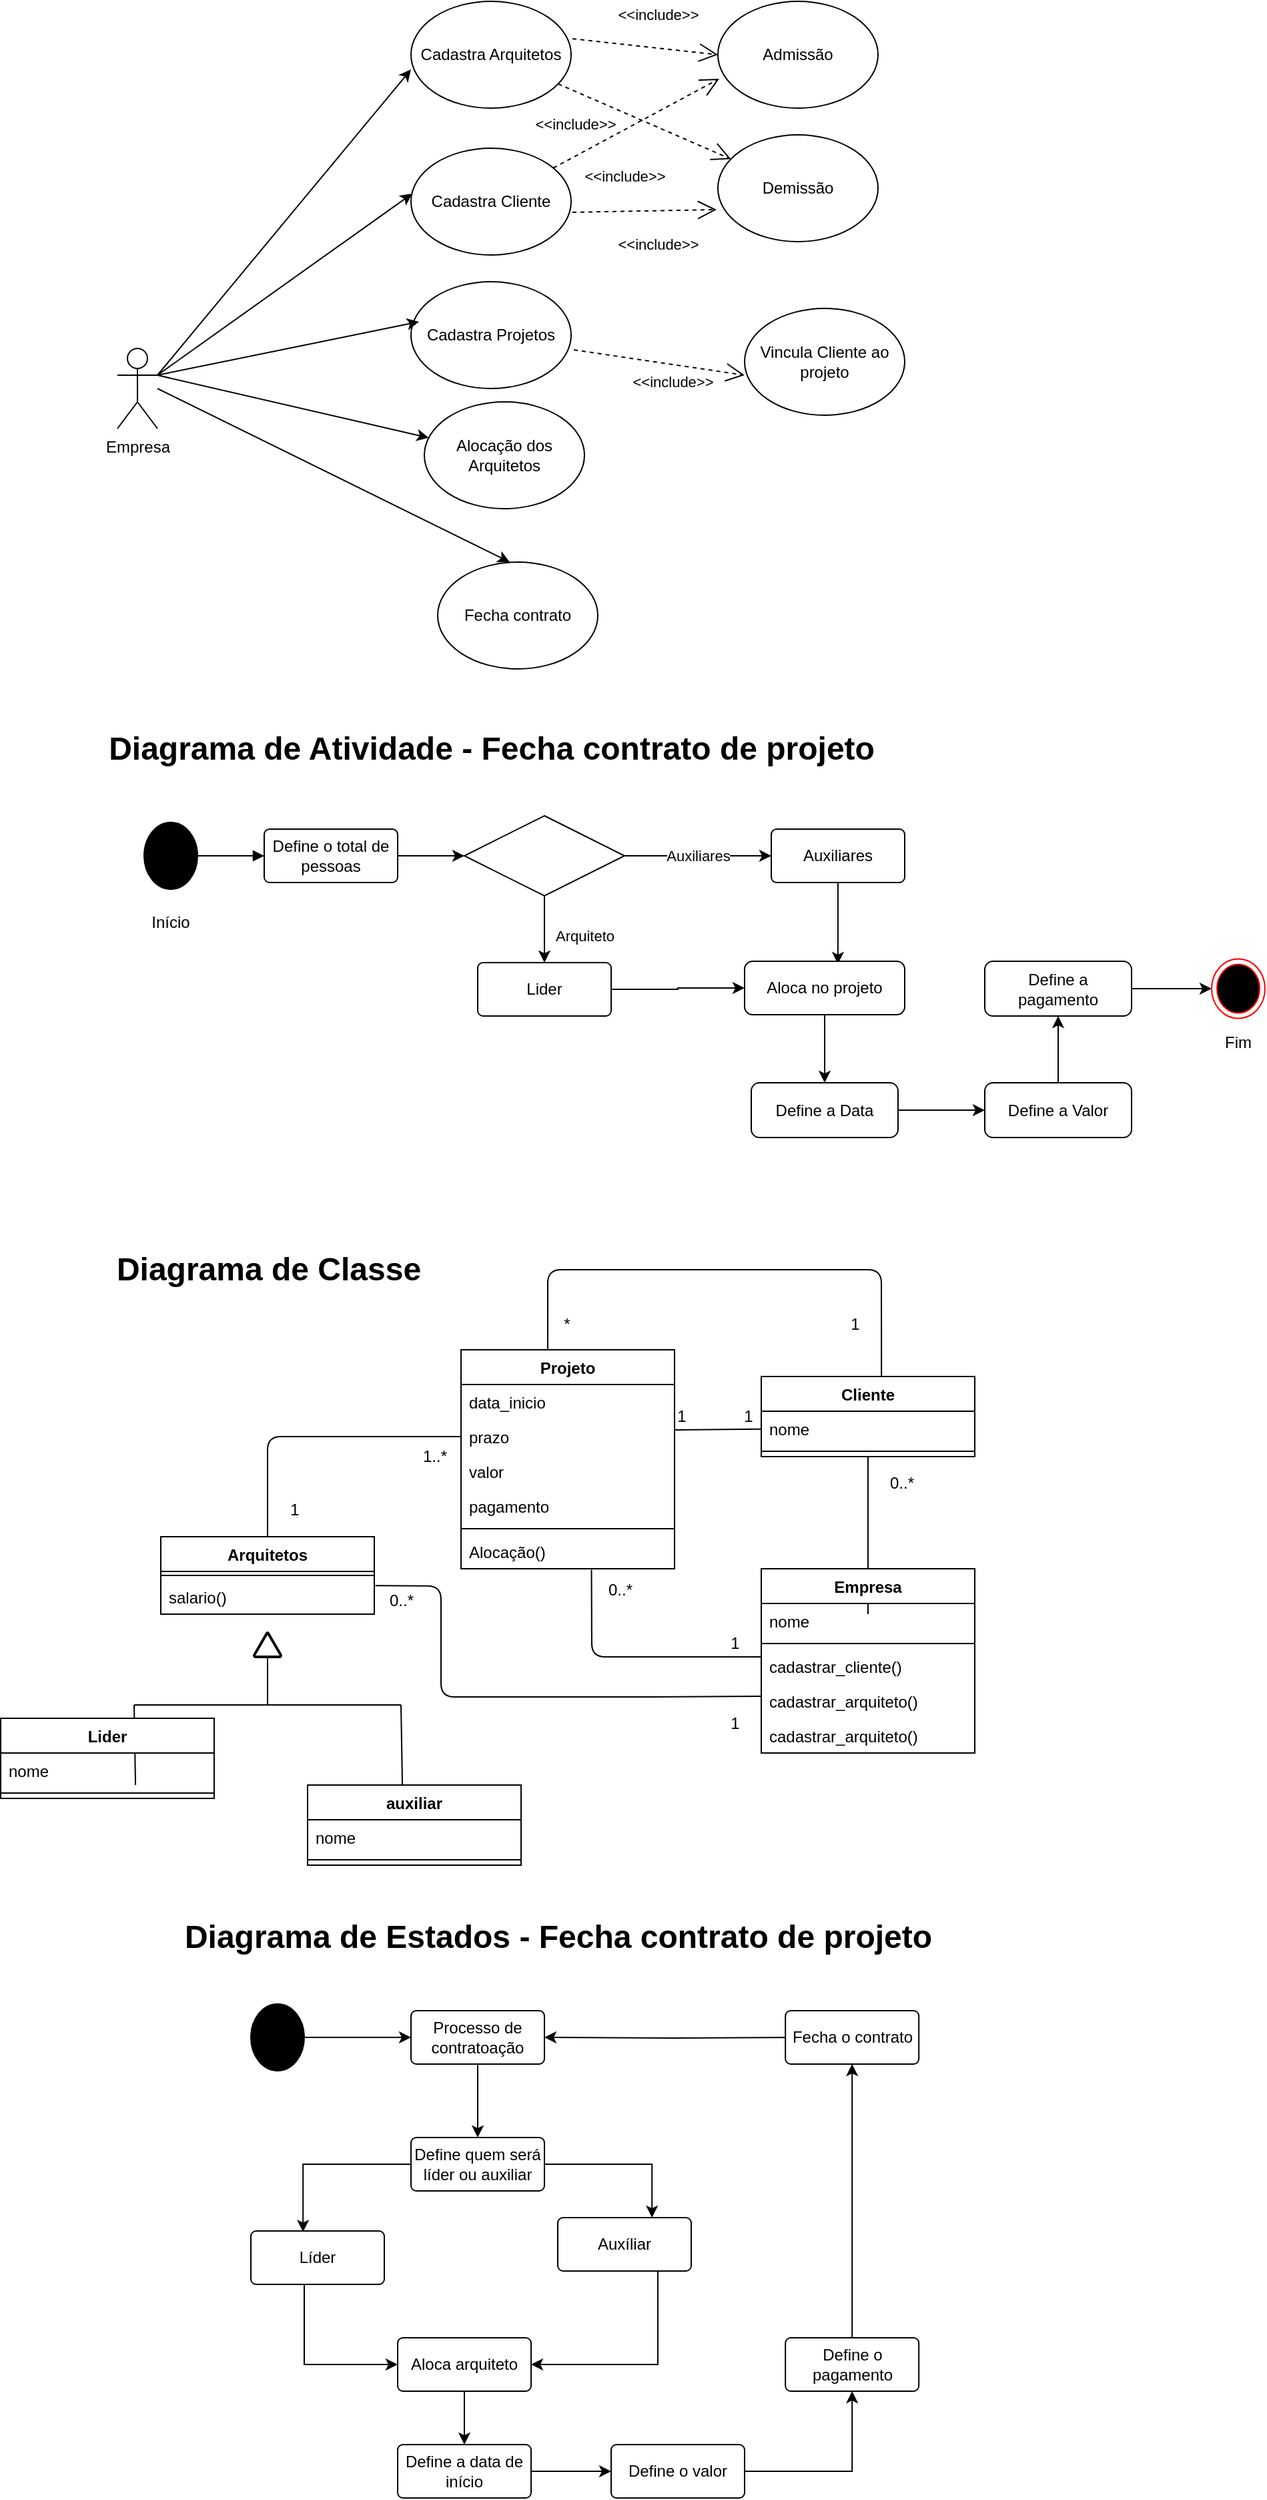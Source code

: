 <mxfile version="13.7.7" type="github">
  <diagram id="7yfuaPFkPIxmF3ERDpuB" name="Page-1">
    <mxGraphModel dx="1044" dy="494" grid="1" gridSize="10" guides="1" tooltips="1" connect="1" arrows="1" fold="1" page="1" pageScale="1" pageWidth="827" pageHeight="1169" math="0" shadow="0">
      <root>
        <mxCell id="0" />
        <mxCell id="1" parent="0" />
        <mxCell id="OQ-tgse1IF2DtPBvfUPW-3" value="Empresa" style="shape=umlActor;verticalLabelPosition=bottom;verticalAlign=top;html=1;outlineConnect=0;" parent="1" vertex="1">
          <mxGeometry x="100" y="550" width="30" height="60" as="geometry" />
        </mxCell>
        <mxCell id="YpTb2yDTS_H1-tRBZsGE-2" value="Cadastra Arquitetos" style="ellipse;whiteSpace=wrap;html=1;" parent="1" vertex="1">
          <mxGeometry x="320" y="290" width="120" height="80" as="geometry" />
        </mxCell>
        <mxCell id="nLzH2ek33vE7qJnSyAT2-4" value="Cadastra Cliente" style="ellipse;whiteSpace=wrap;html=1;" parent="1" vertex="1">
          <mxGeometry x="320" y="400" width="120" height="80" as="geometry" />
        </mxCell>
        <mxCell id="nLzH2ek33vE7qJnSyAT2-5" value="" style="endArrow=classic;html=1;exitX=1;exitY=0.333;exitDx=0;exitDy=0;exitPerimeter=0;entryX=0.008;entryY=0.425;entryDx=0;entryDy=0;entryPerimeter=0;" parent="1" source="OQ-tgse1IF2DtPBvfUPW-3" target="nLzH2ek33vE7qJnSyAT2-4" edge="1">
          <mxGeometry width="50" height="50" relative="1" as="geometry">
            <mxPoint x="370" y="660" as="sourcePoint" />
            <mxPoint x="420" y="610" as="targetPoint" />
          </mxGeometry>
        </mxCell>
        <mxCell id="nLzH2ek33vE7qJnSyAT2-6" value="Cadastra Projetos" style="ellipse;whiteSpace=wrap;html=1;" parent="1" vertex="1">
          <mxGeometry x="320" y="500" width="120" height="80" as="geometry" />
        </mxCell>
        <mxCell id="BsANQgFrOGwPwV-zjlsd-1" value="" style="endArrow=classic;html=1;entryX=0.05;entryY=0.375;entryDx=0;entryDy=0;entryPerimeter=0;" parent="1" target="nLzH2ek33vE7qJnSyAT2-6" edge="1">
          <mxGeometry width="50" height="50" relative="1" as="geometry">
            <mxPoint x="130" y="570" as="sourcePoint" />
            <mxPoint x="304.96" y="574" as="targetPoint" />
          </mxGeometry>
        </mxCell>
        <mxCell id="BsANQgFrOGwPwV-zjlsd-2" value="" style="endArrow=classic;html=1;entryX=0;entryY=0.638;entryDx=0;entryDy=0;entryPerimeter=0;" parent="1" target="YpTb2yDTS_H1-tRBZsGE-2" edge="1">
          <mxGeometry width="50" height="50" relative="1" as="geometry">
            <mxPoint x="130" y="570" as="sourcePoint" />
            <mxPoint x="420" y="610" as="targetPoint" />
          </mxGeometry>
        </mxCell>
        <mxCell id="BsANQgFrOGwPwV-zjlsd-3" value="Fecha contrato" style="ellipse;whiteSpace=wrap;html=1;" parent="1" vertex="1">
          <mxGeometry x="340" y="710" width="120" height="80" as="geometry" />
        </mxCell>
        <mxCell id="BsANQgFrOGwPwV-zjlsd-4" value="" style="endArrow=classic;html=1;entryX=0.45;entryY=0;entryDx=0;entryDy=0;entryPerimeter=0;" parent="1" target="BsANQgFrOGwPwV-zjlsd-3" edge="1">
          <mxGeometry width="50" height="50" relative="1" as="geometry">
            <mxPoint x="130" y="580" as="sourcePoint" />
            <mxPoint x="420" y="670" as="targetPoint" />
          </mxGeometry>
        </mxCell>
        <mxCell id="BsANQgFrOGwPwV-zjlsd-6" value="Alocação dos Arquitetos" style="ellipse;whiteSpace=wrap;html=1;" parent="1" vertex="1">
          <mxGeometry x="330" y="590" width="120" height="80" as="geometry" />
        </mxCell>
        <mxCell id="BsANQgFrOGwPwV-zjlsd-7" value="" style="endArrow=classic;html=1;" parent="1" target="BsANQgFrOGwPwV-zjlsd-6" edge="1">
          <mxGeometry width="50" height="50" relative="1" as="geometry">
            <mxPoint x="130" y="570" as="sourcePoint" />
            <mxPoint x="336" y="580" as="targetPoint" />
          </mxGeometry>
        </mxCell>
        <mxCell id="BsANQgFrOGwPwV-zjlsd-9" value="Vincula Cliente ao projeto" style="ellipse;whiteSpace=wrap;html=1;" parent="1" vertex="1">
          <mxGeometry x="570" y="520" width="120" height="80" as="geometry" />
        </mxCell>
        <mxCell id="BsANQgFrOGwPwV-zjlsd-17" value="&amp;lt;&amp;lt;include&amp;gt;&amp;gt;" style="endArrow=open;endSize=12;dashed=1;html=1;exitX=1.017;exitY=0.638;exitDx=0;exitDy=0;exitPerimeter=0;" parent="1" source="nLzH2ek33vE7qJnSyAT2-6" edge="1">
          <mxGeometry x="0.186" y="-13" width="160" relative="1" as="geometry">
            <mxPoint x="350" y="550" as="sourcePoint" />
            <mxPoint x="570" y="570" as="targetPoint" />
            <mxPoint as="offset" />
          </mxGeometry>
        </mxCell>
        <mxCell id="BsANQgFrOGwPwV-zjlsd-18" value="Admissão" style="ellipse;whiteSpace=wrap;html=1;" parent="1" vertex="1">
          <mxGeometry x="550" y="290" width="120" height="80" as="geometry" />
        </mxCell>
        <mxCell id="BsANQgFrOGwPwV-zjlsd-19" value="Demissão" style="ellipse;whiteSpace=wrap;html=1;" parent="1" vertex="1">
          <mxGeometry x="550" y="390" width="120" height="80" as="geometry" />
        </mxCell>
        <mxCell id="BsANQgFrOGwPwV-zjlsd-20" value="&amp;lt;&amp;lt;include&amp;gt;&amp;gt;" style="endArrow=open;endSize=12;dashed=1;html=1;exitX=1.008;exitY=0.6;exitDx=0;exitDy=0;exitPerimeter=0;entryX=-0.008;entryY=0.7;entryDx=0;entryDy=0;entryPerimeter=0;" parent="1" source="nLzH2ek33vE7qJnSyAT2-4" target="BsANQgFrOGwPwV-zjlsd-19" edge="1">
          <mxGeometry x="0.183" y="-26" width="160" relative="1" as="geometry">
            <mxPoint x="452.04" y="601.04" as="sourcePoint" />
            <mxPoint x="540" y="450" as="targetPoint" />
            <mxPoint y="-1" as="offset" />
          </mxGeometry>
        </mxCell>
        <mxCell id="BsANQgFrOGwPwV-zjlsd-22" value="&amp;lt;&amp;lt;include&amp;gt;&amp;gt;" style="endArrow=open;endSize=12;dashed=1;html=1;exitX=1.008;exitY=0.35;exitDx=0;exitDy=0;exitPerimeter=0;entryX=0;entryY=0.5;entryDx=0;entryDy=0;" parent="1" source="YpTb2yDTS_H1-tRBZsGE-2" target="BsANQgFrOGwPwV-zjlsd-18" edge="1">
          <mxGeometry x="0.118" y="25" width="160" relative="1" as="geometry">
            <mxPoint x="450.96" y="478" as="sourcePoint" />
            <mxPoint x="559.04" y="456" as="targetPoint" />
            <mxPoint as="offset" />
          </mxGeometry>
        </mxCell>
        <mxCell id="BsANQgFrOGwPwV-zjlsd-23" value="&amp;lt;&amp;lt;include&amp;gt;&amp;gt;" style="endArrow=open;endSize=12;dashed=1;html=1;entryX=0.008;entryY=0.725;entryDx=0;entryDy=0;entryPerimeter=0;" parent="1" source="nLzH2ek33vE7qJnSyAT2-4" target="BsANQgFrOGwPwV-zjlsd-18" edge="1">
          <mxGeometry x="-0.374" y="-31" width="160" relative="1" as="geometry">
            <mxPoint x="450.96" y="478" as="sourcePoint" />
            <mxPoint x="559.04" y="456" as="targetPoint" />
            <mxPoint as="offset" />
          </mxGeometry>
        </mxCell>
        <mxCell id="BsANQgFrOGwPwV-zjlsd-24" value="&amp;lt;&amp;lt;include&amp;gt;&amp;gt;" style="endArrow=open;endSize=12;dashed=1;html=1;" parent="1" source="YpTb2yDTS_H1-tRBZsGE-2" target="BsANQgFrOGwPwV-zjlsd-19" edge="1">
          <mxGeometry x="-0.666" y="-23" width="160" relative="1" as="geometry">
            <mxPoint x="440.96" y="328" as="sourcePoint" />
            <mxPoint x="560" y="340" as="targetPoint" />
            <mxPoint as="offset" />
          </mxGeometry>
        </mxCell>
        <mxCell id="8guNKXexJQ4U-WP37phq-1" value="" style="shape=mxgraph.bpmn.shape;html=1;verticalLabelPosition=bottom;labelBackgroundColor=#000;verticalAlign=top;align=center;perimeter=ellipsePerimeter;outlineConnect=0;outline=standard;symbol=general;strokeColor=#000;fillColor=#000000;" parent="1" vertex="1">
          <mxGeometry x="120" y="905" width="40" height="50" as="geometry" />
        </mxCell>
        <mxCell id="8guNKXexJQ4U-WP37phq-3" value="" style="endArrow=block;endFill=1;endSize=6;html=1;exitX=1;exitY=0.5;exitDx=0;exitDy=0;entryX=0;entryY=0.5;entryDx=0;entryDy=0;" parent="1" source="8guNKXexJQ4U-WP37phq-1" target="8guNKXexJQ4U-WP37phq-5" edge="1">
          <mxGeometry width="100" relative="1" as="geometry">
            <mxPoint x="340" y="910" as="sourcePoint" />
            <mxPoint x="240" y="945" as="targetPoint" />
          </mxGeometry>
        </mxCell>
        <mxCell id="8guNKXexJQ4U-WP37phq-4" value="" style="shape=rhombus;perimeter=rhombusPerimeter;whiteSpace=wrap;html=1;align=center;" parent="1" vertex="1">
          <mxGeometry x="360" y="900" width="120" height="60" as="geometry" />
        </mxCell>
        <mxCell id="8guNKXexJQ4U-WP37phq-5" value="Define o total de pessoas" style="rounded=1;arcSize=10;whiteSpace=wrap;html=1;align=center;" parent="1" vertex="1">
          <mxGeometry x="210" y="910" width="100" height="40" as="geometry" />
        </mxCell>
        <mxCell id="8guNKXexJQ4U-WP37phq-9" value="" style="endArrow=classic;html=1;entryX=0;entryY=0.5;entryDx=0;entryDy=0;exitX=1;exitY=0.5;exitDx=0;exitDy=0;" parent="1" source="8guNKXexJQ4U-WP37phq-5" target="8guNKXexJQ4U-WP37phq-4" edge="1">
          <mxGeometry relative="1" as="geometry">
            <mxPoint x="340" y="1010" as="sourcePoint" />
            <mxPoint x="440" y="1010" as="targetPoint" />
          </mxGeometry>
        </mxCell>
        <mxCell id="8guNKXexJQ4U-WP37phq-11" value="" style="endArrow=classic;html=1;exitX=0.5;exitY=1;exitDx=0;exitDy=0;" parent="1" source="8guNKXexJQ4U-WP37phq-4" target="8guNKXexJQ4U-WP37phq-16" edge="1">
          <mxGeometry relative="1" as="geometry">
            <mxPoint x="540" y="980" as="sourcePoint" />
            <mxPoint x="550" y="1080" as="targetPoint" />
          </mxGeometry>
        </mxCell>
        <mxCell id="8guNKXexJQ4U-WP37phq-12" value="Arquiteto" style="edgeLabel;resizable=0;html=1;align=center;verticalAlign=middle;" parent="8guNKXexJQ4U-WP37phq-11" connectable="0" vertex="1">
          <mxGeometry relative="1" as="geometry">
            <mxPoint x="30" y="5" as="offset" />
          </mxGeometry>
        </mxCell>
        <mxCell id="8guNKXexJQ4U-WP37phq-13" value="" style="endArrow=classic;html=1;exitX=1;exitY=0.5;exitDx=0;exitDy=0;entryX=0;entryY=0.5;entryDx=0;entryDy=0;" parent="1" source="8guNKXexJQ4U-WP37phq-4" target="8guNKXexJQ4U-WP37phq-15" edge="1">
          <mxGeometry relative="1" as="geometry">
            <mxPoint x="340" y="1070" as="sourcePoint" />
            <mxPoint x="700" y="940" as="targetPoint" />
          </mxGeometry>
        </mxCell>
        <mxCell id="8guNKXexJQ4U-WP37phq-14" value="Auxiliares" style="edgeLabel;resizable=0;html=1;align=center;verticalAlign=middle;" parent="8guNKXexJQ4U-WP37phq-13" connectable="0" vertex="1">
          <mxGeometry relative="1" as="geometry" />
        </mxCell>
        <mxCell id="8guNKXexJQ4U-WP37phq-17" style="edgeStyle=orthogonalEdgeStyle;rounded=0;orthogonalLoop=1;jettySize=auto;html=1;entryX=0.583;entryY=0.05;entryDx=0;entryDy=0;entryPerimeter=0;" parent="1" source="8guNKXexJQ4U-WP37phq-15" target="8guNKXexJQ4U-WP37phq-19" edge="1">
          <mxGeometry relative="1" as="geometry">
            <mxPoint x="750" y="1060" as="targetPoint" />
          </mxGeometry>
        </mxCell>
        <mxCell id="8guNKXexJQ4U-WP37phq-15" value="Auxiliares" style="rounded=1;arcSize=10;whiteSpace=wrap;html=1;align=center;" parent="1" vertex="1">
          <mxGeometry x="590" y="910" width="100" height="40" as="geometry" />
        </mxCell>
        <mxCell id="8guNKXexJQ4U-WP37phq-18" style="edgeStyle=orthogonalEdgeStyle;rounded=0;orthogonalLoop=1;jettySize=auto;html=1;" parent="1" source="8guNKXexJQ4U-WP37phq-16" target="8guNKXexJQ4U-WP37phq-19" edge="1">
          <mxGeometry relative="1" as="geometry">
            <mxPoint x="700" y="1100" as="targetPoint" />
          </mxGeometry>
        </mxCell>
        <mxCell id="8guNKXexJQ4U-WP37phq-16" value="Lider" style="rounded=1;arcSize=10;whiteSpace=wrap;html=1;align=center;" parent="1" vertex="1">
          <mxGeometry x="370" y="1010" width="100" height="40" as="geometry" />
        </mxCell>
        <mxCell id="8guNKXexJQ4U-WP37phq-21" style="edgeStyle=orthogonalEdgeStyle;rounded=0;orthogonalLoop=1;jettySize=auto;html=1;entryX=0.5;entryY=0;entryDx=0;entryDy=0;" parent="1" source="8guNKXexJQ4U-WP37phq-19" target="8guNKXexJQ4U-WP37phq-22" edge="1">
          <mxGeometry relative="1" as="geometry">
            <mxPoint x="630" y="1100" as="targetPoint" />
          </mxGeometry>
        </mxCell>
        <mxCell id="8guNKXexJQ4U-WP37phq-19" value="Aloca no projeto" style="rounded=1;whiteSpace=wrap;html=1;" parent="1" vertex="1">
          <mxGeometry x="570" y="1009" width="120" height="40" as="geometry" />
        </mxCell>
        <mxCell id="8guNKXexJQ4U-WP37phq-24" style="edgeStyle=orthogonalEdgeStyle;rounded=0;orthogonalLoop=1;jettySize=auto;html=1;entryX=0;entryY=0.5;entryDx=0;entryDy=0;" parent="1" source="8guNKXexJQ4U-WP37phq-22" target="8guNKXexJQ4U-WP37phq-25" edge="1">
          <mxGeometry relative="1" as="geometry">
            <mxPoint x="740" y="1120.5" as="targetPoint" />
          </mxGeometry>
        </mxCell>
        <mxCell id="8guNKXexJQ4U-WP37phq-22" value="Define a Data" style="rounded=1;whiteSpace=wrap;html=1;" parent="1" vertex="1">
          <mxGeometry x="575" y="1100" width="110" height="41" as="geometry" />
        </mxCell>
        <mxCell id="8guNKXexJQ4U-WP37phq-27" value="" style="edgeStyle=orthogonalEdgeStyle;rounded=0;orthogonalLoop=1;jettySize=auto;html=1;" parent="1" source="8guNKXexJQ4U-WP37phq-25" target="8guNKXexJQ4U-WP37phq-26" edge="1">
          <mxGeometry relative="1" as="geometry" />
        </mxCell>
        <mxCell id="8guNKXexJQ4U-WP37phq-25" value="Define a Valor" style="rounded=1;whiteSpace=wrap;html=1;" parent="1" vertex="1">
          <mxGeometry x="750" y="1100" width="110" height="41" as="geometry" />
        </mxCell>
        <mxCell id="8guNKXexJQ4U-WP37phq-28" style="edgeStyle=orthogonalEdgeStyle;rounded=0;orthogonalLoop=1;jettySize=auto;html=1;entryX=0;entryY=0.5;entryDx=0;entryDy=0;" parent="1" source="8guNKXexJQ4U-WP37phq-26" target="8guNKXexJQ4U-WP37phq-29" edge="1">
          <mxGeometry relative="1" as="geometry">
            <mxPoint x="950" y="1029.5" as="targetPoint" />
          </mxGeometry>
        </mxCell>
        <mxCell id="8guNKXexJQ4U-WP37phq-26" value="Define a pagamento" style="rounded=1;whiteSpace=wrap;html=1;" parent="1" vertex="1">
          <mxGeometry x="750" y="1009" width="110" height="41" as="geometry" />
        </mxCell>
        <mxCell id="8guNKXexJQ4U-WP37phq-29" value="" style="ellipse;html=1;shape=endState;fillColor=#000000;strokeColor=#ff0000;" parent="1" vertex="1">
          <mxGeometry x="920" y="1007.25" width="40" height="44.5" as="geometry" />
        </mxCell>
        <mxCell id="8guNKXexJQ4U-WP37phq-30" value="Início" style="text;html=1;strokeColor=none;fillColor=none;align=center;verticalAlign=middle;whiteSpace=wrap;rounded=0;" parent="1" vertex="1">
          <mxGeometry x="120" y="970" width="40" height="20" as="geometry" />
        </mxCell>
        <mxCell id="8guNKXexJQ4U-WP37phq-31" value="Fim" style="text;html=1;strokeColor=none;fillColor=none;align=center;verticalAlign=middle;whiteSpace=wrap;rounded=0;" parent="1" vertex="1">
          <mxGeometry x="920" y="1060" width="40" height="20" as="geometry" />
        </mxCell>
        <mxCell id="Xcf428lPId8a72EhN4wo-39" value="" style="endArrow=none;html=1;rounded=0;" edge="1" parent="1">
          <mxGeometry relative="1" as="geometry">
            <mxPoint x="112.5" y="1566" as="sourcePoint" />
            <mxPoint x="312.5" y="1566" as="targetPoint" />
          </mxGeometry>
        </mxCell>
        <mxCell id="Xcf428lPId8a72EhN4wo-40" value="" style="endArrow=none;html=1;rounded=0;exitX=0.444;exitY=0;exitDx=0;exitDy=0;exitPerimeter=0;" edge="1" parent="1">
          <mxGeometry relative="1" as="geometry">
            <mxPoint x="113.54" y="1626" as="sourcePoint" />
            <mxPoint x="112.5" y="1566" as="targetPoint" />
          </mxGeometry>
        </mxCell>
        <mxCell id="Xcf428lPId8a72EhN4wo-42" value="" style="endArrow=none;html=1;rounded=0;exitX=0.444;exitY=0;exitDx=0;exitDy=0;exitPerimeter=0;" edge="1" parent="1">
          <mxGeometry relative="1" as="geometry">
            <mxPoint x="313.54" y="1626" as="sourcePoint" />
            <mxPoint x="312.5" y="1566" as="targetPoint" />
          </mxGeometry>
        </mxCell>
        <mxCell id="Xcf428lPId8a72EhN4wo-43" value="" style="endArrow=none;html=1;rounded=0;" edge="1" parent="1">
          <mxGeometry relative="1" as="geometry">
            <mxPoint x="212.5" y="1566" as="sourcePoint" />
            <mxPoint x="212.5" y="1526" as="targetPoint" />
          </mxGeometry>
        </mxCell>
        <mxCell id="Xcf428lPId8a72EhN4wo-44" value="" style="strokeWidth=2;html=1;shape=mxgraph.flowchart.extract_or_measurement;whiteSpace=wrap;" vertex="1" parent="1">
          <mxGeometry x="202.5" y="1512" width="20" height="18" as="geometry" />
        </mxCell>
        <mxCell id="Xcf428lPId8a72EhN4wo-51" value="1" style="text;html=1;strokeColor=none;fillColor=none;align=center;verticalAlign=middle;whiteSpace=wrap;rounded=0;" vertex="1" parent="1">
          <mxGeometry x="632.5" y="1271" width="40" height="20" as="geometry" />
        </mxCell>
        <mxCell id="Xcf428lPId8a72EhN4wo-52" value="*" style="text;html=1;strokeColor=none;fillColor=none;align=center;verticalAlign=middle;whiteSpace=wrap;rounded=0;" vertex="1" parent="1">
          <mxGeometry x="416.5" y="1271" width="40" height="20" as="geometry" />
        </mxCell>
        <mxCell id="Xcf428lPId8a72EhN4wo-53" value="" style="endArrow=none;html=1;entryX=0.563;entryY=0.023;entryDx=0;entryDy=0;exitX=0.406;exitY=0;exitDx=0;exitDy=0;exitPerimeter=0;entryPerimeter=0;" edge="1" parent="1" source="Xcf428lPId8a72EhN4wo-14">
          <mxGeometry width="50" height="50" relative="1" as="geometry">
            <mxPoint x="362.5" y="1470" as="sourcePoint" />
            <mxPoint x="672.58" y="1321.38" as="targetPoint" />
            <Array as="points">
              <mxPoint x="422.5" y="1240" />
              <mxPoint x="552.5" y="1240" />
              <mxPoint x="672.5" y="1240" />
            </Array>
          </mxGeometry>
        </mxCell>
        <mxCell id="Xcf428lPId8a72EhN4wo-54" value="" style="endArrow=none;html=1;exitX=0.5;exitY=0;exitDx=0;exitDy=0;entryX=0.5;entryY=1;entryDx=0;entryDy=0;" edge="1" parent="1">
          <mxGeometry width="50" height="50" relative="1" as="geometry">
            <mxPoint x="662.5" y="1498" as="sourcePoint" />
            <mxPoint x="662.5" y="1380.0" as="targetPoint" />
          </mxGeometry>
        </mxCell>
        <mxCell id="Xcf428lPId8a72EhN4wo-55" value="1" style="text;html=1;strokeColor=none;fillColor=none;align=center;verticalAlign=middle;whiteSpace=wrap;rounded=0;" vertex="1" parent="1">
          <mxGeometry x="662.5" y="1470" width="40" height="20" as="geometry" />
        </mxCell>
        <mxCell id="Xcf428lPId8a72EhN4wo-56" value="0..*" style="text;html=1;strokeColor=none;fillColor=none;align=center;verticalAlign=middle;whiteSpace=wrap;rounded=0;" vertex="1" parent="1">
          <mxGeometry x="667.5" y="1390" width="40" height="20" as="geometry" />
        </mxCell>
        <mxCell id="Xcf428lPId8a72EhN4wo-57" value="" style="endArrow=none;html=1;exitX=0.5;exitY=0;exitDx=0;exitDy=0;entryX=0;entryY=0.5;entryDx=0;entryDy=0;" edge="1" parent="1" source="Xcf428lPId8a72EhN4wo-1" target="Xcf428lPId8a72EhN4wo-24">
          <mxGeometry width="50" height="50" relative="1" as="geometry">
            <mxPoint x="362.5" y="1470" as="sourcePoint" />
            <mxPoint x="355.5" y="1359" as="targetPoint" />
            <Array as="points">
              <mxPoint x="212.5" y="1365" />
            </Array>
          </mxGeometry>
        </mxCell>
        <mxCell id="Xcf428lPId8a72EhN4wo-58" value="" style="endArrow=none;html=1;entryX=0;entryY=0.5;entryDx=0;entryDy=0;exitX=0.611;exitY=1.03;exitDx=0;exitDy=0;exitPerimeter=0;" edge="1" parent="1" source="Xcf428lPId8a72EhN4wo-17">
          <mxGeometry width="50" height="50" relative="1" as="geometry">
            <mxPoint x="437.5" y="1470" as="sourcePoint" />
            <mxPoint x="582.5" y="1530" as="targetPoint" />
            <Array as="points">
              <mxPoint x="455.5" y="1530" />
            </Array>
          </mxGeometry>
        </mxCell>
        <mxCell id="Xcf428lPId8a72EhN4wo-59" value="" style="endArrow=none;html=1;exitX=1.005;exitY=0.176;exitDx=0;exitDy=0;exitPerimeter=0;entryX=0.002;entryY=0.366;entryDx=0;entryDy=0;entryPerimeter=0;" edge="1" parent="1" source="Xcf428lPId8a72EhN4wo-4" target="Xcf428lPId8a72EhN4wo-70">
          <mxGeometry width="50" height="50" relative="1" as="geometry">
            <mxPoint x="342.5" y="1485" as="sourcePoint" />
            <mxPoint x="643.62" y="1635.87" as="targetPoint" />
            <Array as="points">
              <mxPoint x="342.5" y="1477" />
              <mxPoint x="342.5" y="1560" />
              <mxPoint x="465.5" y="1560" />
              <mxPoint x="510" y="1560" />
            </Array>
          </mxGeometry>
        </mxCell>
        <mxCell id="Xcf428lPId8a72EhN4wo-61" value="1" style="text;html=1;strokeColor=none;fillColor=none;align=center;verticalAlign=middle;whiteSpace=wrap;rounded=0;" vertex="1" parent="1">
          <mxGeometry x="542.5" y="1510" width="40" height="20" as="geometry" />
        </mxCell>
        <mxCell id="Xcf428lPId8a72EhN4wo-62" value="0..*" style="text;html=1;strokeColor=none;fillColor=none;align=center;verticalAlign=middle;whiteSpace=wrap;rounded=0;" vertex="1" parent="1">
          <mxGeometry x="456.5" y="1470" width="40" height="20" as="geometry" />
        </mxCell>
        <mxCell id="Xcf428lPId8a72EhN4wo-63" value="0..*" style="text;html=1;strokeColor=none;fillColor=none;align=center;verticalAlign=middle;whiteSpace=wrap;rounded=0;" vertex="1" parent="1">
          <mxGeometry x="292.5" y="1478" width="40" height="20" as="geometry" />
        </mxCell>
        <mxCell id="Xcf428lPId8a72EhN4wo-64" value="" style="endArrow=none;html=1;exitX=1.001;exitY=0.31;exitDx=0;exitDy=0;exitPerimeter=0;entryX=-0.002;entryY=-0.022;entryDx=0;entryDy=0;entryPerimeter=0;" edge="1" parent="1" source="Xcf428lPId8a72EhN4wo-24">
          <mxGeometry width="50" height="50" relative="1" as="geometry">
            <mxPoint x="362.5" y="1380" as="sourcePoint" />
            <mxPoint x="582.18" y="1359.428" as="targetPoint" />
          </mxGeometry>
        </mxCell>
        <mxCell id="Xcf428lPId8a72EhN4wo-65" value="1" style="text;html=1;strokeColor=none;fillColor=none;align=center;verticalAlign=middle;whiteSpace=wrap;rounded=0;" vertex="1" parent="1">
          <mxGeometry x="502.5" y="1340" width="40" height="20" as="geometry" />
        </mxCell>
        <mxCell id="Xcf428lPId8a72EhN4wo-66" value="1" style="text;html=1;strokeColor=none;fillColor=none;align=center;verticalAlign=middle;whiteSpace=wrap;rounded=0;" vertex="1" parent="1">
          <mxGeometry x="552.5" y="1340" width="40" height="20" as="geometry" />
        </mxCell>
        <mxCell id="Xcf428lPId8a72EhN4wo-67" value="1&lt;span style=&quot;color: rgba(0 , 0 , 0 , 0) ; font-family: monospace ; font-size: 0px&quot;&gt;%3CmxGraphModel%3E%3Croot%3E%3CmxCell%20id%3D%220%22%2F%3E%3CmxCell%20id%3D%221%22%20parent%3D%220%22%2F%3E%3CmxCell%20id%3D%222%22%20value%3D%22*%22%20style%3D%22text%3Bhtml%3D1%3BstrokeColor%3Dnone%3BfillColor%3Dnone%3Balign%3Dcenter%3BverticalAlign%3Dmiddle%3BwhiteSpace%3Dwrap%3Brounded%3D0%3B%22%20vertex%3D%221%22%20parent%3D%221%22%3E%3CmxGeometry%20x%3D%22270%22%20y%3D%221398%22%20width%3D%2240%22%20height%3D%2220%22%20as%3D%22geometry%22%2F%3E%3C%2FmxCell%3E%3C%2Froot%3E%3C%2FmxGraphModel%3E&lt;/span&gt;" style="text;html=1;strokeColor=none;fillColor=none;align=center;verticalAlign=middle;whiteSpace=wrap;rounded=0;" vertex="1" parent="1">
          <mxGeometry x="212.5" y="1410" width="40" height="20" as="geometry" />
        </mxCell>
        <mxCell id="Xcf428lPId8a72EhN4wo-68" value="1..*" style="text;html=1;strokeColor=none;fillColor=none;align=center;verticalAlign=middle;whiteSpace=wrap;rounded=0;" vertex="1" parent="1">
          <mxGeometry x="317.5" y="1370" width="40" height="20" as="geometry" />
        </mxCell>
        <mxCell id="Xcf428lPId8a72EhN4wo-72" value="1" style="text;html=1;strokeColor=none;fillColor=none;align=center;verticalAlign=middle;whiteSpace=wrap;rounded=0;" vertex="1" parent="1">
          <mxGeometry x="542.5" y="1570" width="40" height="20" as="geometry" />
        </mxCell>
        <mxCell id="Xcf428lPId8a72EhN4wo-75" style="edgeStyle=orthogonalEdgeStyle;rounded=0;orthogonalLoop=1;jettySize=auto;html=1;" edge="1" parent="1" source="Xcf428lPId8a72EhN4wo-74">
          <mxGeometry relative="1" as="geometry">
            <mxPoint x="320" y="1815" as="targetPoint" />
          </mxGeometry>
        </mxCell>
        <mxCell id="Xcf428lPId8a72EhN4wo-74" value="" style="shape=mxgraph.bpmn.shape;html=1;verticalLabelPosition=bottom;labelBackgroundColor=#000;verticalAlign=top;align=center;perimeter=ellipsePerimeter;outlineConnect=0;outline=standard;symbol=general;strokeColor=#000;fillColor=#000000;" vertex="1" parent="1">
          <mxGeometry x="200" y="1790" width="40" height="50" as="geometry" />
        </mxCell>
        <mxCell id="Xcf428lPId8a72EhN4wo-77" style="edgeStyle=orthogonalEdgeStyle;rounded=0;orthogonalLoop=1;jettySize=auto;html=1;" edge="1" parent="1" source="Xcf428lPId8a72EhN4wo-76">
          <mxGeometry relative="1" as="geometry">
            <mxPoint x="370" y="1890" as="targetPoint" />
          </mxGeometry>
        </mxCell>
        <mxCell id="Xcf428lPId8a72EhN4wo-76" value="Processo de contratoação" style="rounded=1;arcSize=10;whiteSpace=wrap;html=1;align=center;" vertex="1" parent="1">
          <mxGeometry x="320" y="1795" width="100" height="40" as="geometry" />
        </mxCell>
        <mxCell id="Xcf428lPId8a72EhN4wo-79" style="edgeStyle=orthogonalEdgeStyle;rounded=0;orthogonalLoop=1;jettySize=auto;html=1;" edge="1" parent="1" source="Xcf428lPId8a72EhN4wo-78" target="Xcf428lPId8a72EhN4wo-83">
          <mxGeometry relative="1" as="geometry">
            <mxPoint x="500" y="1910" as="targetPoint" />
            <Array as="points">
              <mxPoint x="500.59" y="1910" />
            </Array>
          </mxGeometry>
        </mxCell>
        <mxCell id="Xcf428lPId8a72EhN4wo-80" style="edgeStyle=orthogonalEdgeStyle;rounded=0;orthogonalLoop=1;jettySize=auto;html=1;entryX=0.391;entryY=0.018;entryDx=0;entryDy=0;entryPerimeter=0;" edge="1" parent="1" source="Xcf428lPId8a72EhN4wo-78" target="Xcf428lPId8a72EhN4wo-81">
          <mxGeometry relative="1" as="geometry">
            <mxPoint x="250" y="1910" as="targetPoint" />
          </mxGeometry>
        </mxCell>
        <mxCell id="Xcf428lPId8a72EhN4wo-26" value="Lider" style="swimlane;fontStyle=1;align=center;verticalAlign=top;childLayout=stackLayout;horizontal=1;startSize=26;horizontalStack=0;resizeParent=1;resizeParentMax=0;resizeLast=0;collapsible=1;marginBottom=0;" vertex="1" parent="1">
          <mxGeometry x="12.5" y="1576" width="160" height="60" as="geometry" />
        </mxCell>
        <mxCell id="Xcf428lPId8a72EhN4wo-34" value="nome" style="text;strokeColor=none;fillColor=none;align=left;verticalAlign=top;spacingLeft=4;spacingRight=4;overflow=hidden;rotatable=0;points=[[0,0.5],[1,0.5]];portConstraint=eastwest;" vertex="1" parent="Xcf428lPId8a72EhN4wo-26">
          <mxGeometry y="26" width="160" height="26" as="geometry" />
        </mxCell>
        <mxCell id="Xcf428lPId8a72EhN4wo-28" value="" style="line;strokeWidth=1;fillColor=none;align=left;verticalAlign=middle;spacingTop=-1;spacingLeft=3;spacingRight=3;rotatable=0;labelPosition=right;points=[];portConstraint=eastwest;" vertex="1" parent="Xcf428lPId8a72EhN4wo-26">
          <mxGeometry y="52" width="160" height="8" as="geometry" />
        </mxCell>
        <mxCell id="Xcf428lPId8a72EhN4wo-30" value="auxiliar" style="swimlane;fontStyle=1;align=center;verticalAlign=top;childLayout=stackLayout;horizontal=1;startSize=26;horizontalStack=0;resizeParent=1;resizeParentMax=0;resizeLast=0;collapsible=1;marginBottom=0;" vertex="1" parent="1">
          <mxGeometry x="242.5" y="1626" width="160" height="60" as="geometry" />
        </mxCell>
        <mxCell id="Xcf428lPId8a72EhN4wo-35" value="nome" style="text;strokeColor=none;fillColor=none;align=left;verticalAlign=top;spacingLeft=4;spacingRight=4;overflow=hidden;rotatable=0;points=[[0,0.5],[1,0.5]];portConstraint=eastwest;" vertex="1" parent="Xcf428lPId8a72EhN4wo-30">
          <mxGeometry y="26" width="160" height="26" as="geometry" />
        </mxCell>
        <mxCell id="Xcf428lPId8a72EhN4wo-32" value="" style="line;strokeWidth=1;fillColor=none;align=left;verticalAlign=middle;spacingTop=-1;spacingLeft=3;spacingRight=3;rotatable=0;labelPosition=right;points=[];portConstraint=eastwest;" vertex="1" parent="Xcf428lPId8a72EhN4wo-30">
          <mxGeometry y="52" width="160" height="8" as="geometry" />
        </mxCell>
        <mxCell id="Xcf428lPId8a72EhN4wo-1" value="Arquitetos" style="swimlane;fontStyle=1;align=center;verticalAlign=top;childLayout=stackLayout;horizontal=1;startSize=26;horizontalStack=0;resizeParent=1;resizeParentMax=0;resizeLast=0;collapsible=1;marginBottom=0;" vertex="1" parent="1">
          <mxGeometry x="132.5" y="1440" width="160" height="58" as="geometry" />
        </mxCell>
        <mxCell id="Xcf428lPId8a72EhN4wo-22" value="" style="line;strokeWidth=1;fillColor=none;align=left;verticalAlign=middle;spacingTop=-1;spacingLeft=3;spacingRight=3;rotatable=0;labelPosition=right;points=[];portConstraint=eastwest;" vertex="1" parent="Xcf428lPId8a72EhN4wo-1">
          <mxGeometry y="26" width="160" height="6" as="geometry" />
        </mxCell>
        <mxCell id="Xcf428lPId8a72EhN4wo-4" value="salario()" style="text;strokeColor=none;fillColor=none;align=left;verticalAlign=top;spacingLeft=4;spacingRight=4;overflow=hidden;rotatable=0;points=[[0,0.5],[1,0.5]];portConstraint=eastwest;" vertex="1" parent="Xcf428lPId8a72EhN4wo-1">
          <mxGeometry y="32" width="160" height="26" as="geometry" />
        </mxCell>
        <mxCell id="Xcf428lPId8a72EhN4wo-14" value="Projeto" style="swimlane;fontStyle=1;align=center;verticalAlign=top;childLayout=stackLayout;horizontal=1;startSize=26;horizontalStack=0;resizeParent=1;resizeParentMax=0;resizeLast=0;collapsible=1;marginBottom=0;" vertex="1" parent="1">
          <mxGeometry x="357.5" y="1300" width="160" height="164" as="geometry" />
        </mxCell>
        <mxCell id="Xcf428lPId8a72EhN4wo-23" value="data_inicio&#xa;" style="text;strokeColor=none;fillColor=none;align=left;verticalAlign=top;spacingLeft=4;spacingRight=4;overflow=hidden;rotatable=0;points=[[0,0.5],[1,0.5]];portConstraint=eastwest;" vertex="1" parent="Xcf428lPId8a72EhN4wo-14">
          <mxGeometry y="26" width="160" height="26" as="geometry" />
        </mxCell>
        <mxCell id="Xcf428lPId8a72EhN4wo-24" value="prazo" style="text;strokeColor=none;fillColor=none;align=left;verticalAlign=top;spacingLeft=4;spacingRight=4;overflow=hidden;rotatable=0;points=[[0,0.5],[1,0.5]];portConstraint=eastwest;" vertex="1" parent="Xcf428lPId8a72EhN4wo-14">
          <mxGeometry y="52" width="160" height="26" as="geometry" />
        </mxCell>
        <mxCell id="Xcf428lPId8a72EhN4wo-25" value="valor" style="text;strokeColor=none;fillColor=none;align=left;verticalAlign=top;spacingLeft=4;spacingRight=4;overflow=hidden;rotatable=0;points=[[0,0.5],[1,0.5]];portConstraint=eastwest;" vertex="1" parent="Xcf428lPId8a72EhN4wo-14">
          <mxGeometry y="78" width="160" height="26" as="geometry" />
        </mxCell>
        <mxCell id="Xcf428lPId8a72EhN4wo-15" value="pagamento" style="text;strokeColor=none;fillColor=none;align=left;verticalAlign=top;spacingLeft=4;spacingRight=4;overflow=hidden;rotatable=0;points=[[0,0.5],[1,0.5]];portConstraint=eastwest;" vertex="1" parent="Xcf428lPId8a72EhN4wo-14">
          <mxGeometry y="104" width="160" height="26" as="geometry" />
        </mxCell>
        <mxCell id="Xcf428lPId8a72EhN4wo-16" value="" style="line;strokeWidth=1;fillColor=none;align=left;verticalAlign=middle;spacingTop=-1;spacingLeft=3;spacingRight=3;rotatable=0;labelPosition=right;points=[];portConstraint=eastwest;" vertex="1" parent="Xcf428lPId8a72EhN4wo-14">
          <mxGeometry y="130" width="160" height="8" as="geometry" />
        </mxCell>
        <mxCell id="Xcf428lPId8a72EhN4wo-17" value="Alocação()" style="text;strokeColor=none;fillColor=none;align=left;verticalAlign=top;spacingLeft=4;spacingRight=4;overflow=hidden;rotatable=0;points=[[0,0.5],[1,0.5]];portConstraint=eastwest;" vertex="1" parent="Xcf428lPId8a72EhN4wo-14">
          <mxGeometry y="138" width="160" height="26" as="geometry" />
        </mxCell>
        <mxCell id="Xcf428lPId8a72EhN4wo-78" value="Define quem será líder ou auxiliar" style="rounded=1;arcSize=10;whiteSpace=wrap;html=1;align=center;" vertex="1" parent="1">
          <mxGeometry x="320" y="1890" width="100" height="40" as="geometry" />
        </mxCell>
        <mxCell id="Xcf428lPId8a72EhN4wo-85" style="edgeStyle=orthogonalEdgeStyle;rounded=0;orthogonalLoop=1;jettySize=auto;html=1;entryX=0;entryY=0.5;entryDx=0;entryDy=0;" edge="1" parent="1" source="Xcf428lPId8a72EhN4wo-81" target="Xcf428lPId8a72EhN4wo-84">
          <mxGeometry relative="1" as="geometry">
            <Array as="points">
              <mxPoint x="240" y="2060" />
            </Array>
          </mxGeometry>
        </mxCell>
        <mxCell id="Xcf428lPId8a72EhN4wo-6" value="Cliente" style="swimlane;fontStyle=1;align=center;verticalAlign=top;childLayout=stackLayout;horizontal=1;startSize=26;horizontalStack=0;resizeParent=1;resizeParentMax=0;resizeLast=0;collapsible=1;marginBottom=0;" vertex="1" parent="1">
          <mxGeometry x="582.5" y="1320" width="160" height="60" as="geometry" />
        </mxCell>
        <mxCell id="Xcf428lPId8a72EhN4wo-7" value="nome" style="text;strokeColor=none;fillColor=none;align=left;verticalAlign=top;spacingLeft=4;spacingRight=4;overflow=hidden;rotatable=0;points=[[0,0.5],[1,0.5]];portConstraint=eastwest;" vertex="1" parent="Xcf428lPId8a72EhN4wo-6">
          <mxGeometry y="26" width="160" height="26" as="geometry" />
        </mxCell>
        <mxCell id="Xcf428lPId8a72EhN4wo-8" value="" style="line;strokeWidth=1;fillColor=none;align=left;verticalAlign=middle;spacingTop=-1;spacingLeft=3;spacingRight=3;rotatable=0;labelPosition=right;points=[];portConstraint=eastwest;" vertex="1" parent="Xcf428lPId8a72EhN4wo-6">
          <mxGeometry y="52" width="160" height="8" as="geometry" />
        </mxCell>
        <mxCell id="Xcf428lPId8a72EhN4wo-81" value="Líder" style="rounded=1;arcSize=10;whiteSpace=wrap;html=1;align=center;" vertex="1" parent="1">
          <mxGeometry x="200" y="1960" width="100" height="40" as="geometry" />
        </mxCell>
        <mxCell id="Xcf428lPId8a72EhN4wo-87" style="edgeStyle=orthogonalEdgeStyle;rounded=0;orthogonalLoop=1;jettySize=auto;html=1;entryX=1;entryY=0.5;entryDx=0;entryDy=0;exitX=0.75;exitY=1;exitDx=0;exitDy=0;" edge="1" parent="1" source="Xcf428lPId8a72EhN4wo-83" target="Xcf428lPId8a72EhN4wo-84">
          <mxGeometry relative="1" as="geometry" />
        </mxCell>
        <mxCell id="Xcf428lPId8a72EhN4wo-83" value="Auxíliar" style="rounded=1;arcSize=10;whiteSpace=wrap;html=1;align=center;" vertex="1" parent="1">
          <mxGeometry x="430" y="1950" width="100" height="40" as="geometry" />
        </mxCell>
        <mxCell id="Xcf428lPId8a72EhN4wo-90" value="" style="edgeStyle=orthogonalEdgeStyle;rounded=0;orthogonalLoop=1;jettySize=auto;html=1;" edge="1" parent="1" source="Xcf428lPId8a72EhN4wo-84" target="Xcf428lPId8a72EhN4wo-88">
          <mxGeometry relative="1" as="geometry" />
        </mxCell>
        <mxCell id="Xcf428lPId8a72EhN4wo-84" value="Aloca arquiteto" style="rounded=1;arcSize=10;whiteSpace=wrap;html=1;align=center;" vertex="1" parent="1">
          <mxGeometry x="310" y="2040" width="100" height="40" as="geometry" />
        </mxCell>
        <mxCell id="Xcf428lPId8a72EhN4wo-93" value="" style="edgeStyle=orthogonalEdgeStyle;rounded=0;orthogonalLoop=1;jettySize=auto;html=1;" edge="1" parent="1" source="Xcf428lPId8a72EhN4wo-88" target="Xcf428lPId8a72EhN4wo-91">
          <mxGeometry relative="1" as="geometry" />
        </mxCell>
        <mxCell id="Xcf428lPId8a72EhN4wo-10" value="Empresa" style="swimlane;fontStyle=1;align=center;verticalAlign=top;childLayout=stackLayout;horizontal=1;startSize=26;horizontalStack=0;resizeParent=1;resizeParentMax=0;resizeLast=0;collapsible=1;marginBottom=0;" vertex="1" parent="1">
          <mxGeometry x="582.5" y="1464" width="160" height="138" as="geometry" />
        </mxCell>
        <mxCell id="Xcf428lPId8a72EhN4wo-11" value="nome" style="text;strokeColor=none;fillColor=none;align=left;verticalAlign=top;spacingLeft=4;spacingRight=4;overflow=hidden;rotatable=0;points=[[0,0.5],[1,0.5]];portConstraint=eastwest;" vertex="1" parent="Xcf428lPId8a72EhN4wo-10">
          <mxGeometry y="26" width="160" height="26" as="geometry" />
        </mxCell>
        <mxCell id="Xcf428lPId8a72EhN4wo-12" value="" style="line;strokeWidth=1;fillColor=none;align=left;verticalAlign=middle;spacingTop=-1;spacingLeft=3;spacingRight=3;rotatable=0;labelPosition=right;points=[];portConstraint=eastwest;" vertex="1" parent="Xcf428lPId8a72EhN4wo-10">
          <mxGeometry y="52" width="160" height="8" as="geometry" />
        </mxCell>
        <mxCell id="Xcf428lPId8a72EhN4wo-71" value="cadastrar_cliente()" style="text;strokeColor=none;fillColor=none;align=left;verticalAlign=top;spacingLeft=4;spacingRight=4;overflow=hidden;rotatable=0;points=[[0,0.5],[1,0.5]];portConstraint=eastwest;" vertex="1" parent="Xcf428lPId8a72EhN4wo-10">
          <mxGeometry y="60" width="160" height="26" as="geometry" />
        </mxCell>
        <mxCell id="Xcf428lPId8a72EhN4wo-70" value="cadastrar_arquiteto()" style="text;strokeColor=none;fillColor=none;align=left;verticalAlign=top;spacingLeft=4;spacingRight=4;overflow=hidden;rotatable=0;points=[[0,0.5],[1,0.5]];portConstraint=eastwest;" vertex="1" parent="Xcf428lPId8a72EhN4wo-10">
          <mxGeometry y="86" width="160" height="26" as="geometry" />
        </mxCell>
        <mxCell id="Xcf428lPId8a72EhN4wo-13" value="cadastrar_arquiteto()" style="text;strokeColor=none;fillColor=none;align=left;verticalAlign=top;spacingLeft=4;spacingRight=4;overflow=hidden;rotatable=0;points=[[0,0.5],[1,0.5]];portConstraint=eastwest;" vertex="1" parent="Xcf428lPId8a72EhN4wo-10">
          <mxGeometry y="112" width="160" height="26" as="geometry" />
        </mxCell>
        <mxCell id="Xcf428lPId8a72EhN4wo-88" value="Define a data de início" style="rounded=1;arcSize=10;whiteSpace=wrap;html=1;align=center;" vertex="1" parent="1">
          <mxGeometry x="310" y="2120" width="100" height="40" as="geometry" />
        </mxCell>
        <mxCell id="Xcf428lPId8a72EhN4wo-95" value="" style="edgeStyle=orthogonalEdgeStyle;rounded=0;orthogonalLoop=1;jettySize=auto;html=1;entryX=0.5;entryY=1;entryDx=0;entryDy=0;" edge="1" parent="1" source="Xcf428lPId8a72EhN4wo-91" target="Xcf428lPId8a72EhN4wo-94">
          <mxGeometry relative="1" as="geometry">
            <mxPoint x="620" y="2140" as="targetPoint" />
          </mxGeometry>
        </mxCell>
        <mxCell id="Xcf428lPId8a72EhN4wo-91" value="Define o valor" style="rounded=1;arcSize=10;whiteSpace=wrap;html=1;align=center;" vertex="1" parent="1">
          <mxGeometry x="470" y="2120" width="100" height="40" as="geometry" />
        </mxCell>
        <mxCell id="Xcf428lPId8a72EhN4wo-100" style="edgeStyle=orthogonalEdgeStyle;rounded=0;orthogonalLoop=1;jettySize=auto;html=1;entryX=0.5;entryY=1;entryDx=0;entryDy=0;" edge="1" parent="1" source="Xcf428lPId8a72EhN4wo-94" target="Xcf428lPId8a72EhN4wo-97">
          <mxGeometry relative="1" as="geometry" />
        </mxCell>
        <mxCell id="Xcf428lPId8a72EhN4wo-94" value="Define o pagamento" style="rounded=1;arcSize=10;whiteSpace=wrap;html=1;align=center;" vertex="1" parent="1">
          <mxGeometry x="600.59" y="2040" width="100" height="40" as="geometry" />
        </mxCell>
        <mxCell id="Xcf428lPId8a72EhN4wo-98" style="edgeStyle=orthogonalEdgeStyle;rounded=0;orthogonalLoop=1;jettySize=auto;html=1;entryX=1;entryY=0.5;entryDx=0;entryDy=0;" edge="1" parent="1" target="Xcf428lPId8a72EhN4wo-76">
          <mxGeometry relative="1" as="geometry">
            <mxPoint x="610" y="1815" as="sourcePoint" />
          </mxGeometry>
        </mxCell>
        <mxCell id="Xcf428lPId8a72EhN4wo-97" value="Fecha o contrato" style="rounded=1;arcSize=10;whiteSpace=wrap;html=1;align=center;" vertex="1" parent="1">
          <mxGeometry x="600.59" y="1795" width="100" height="40" as="geometry" />
        </mxCell>
        <mxCell id="Xcf428lPId8a72EhN4wo-99" value="Diagrama de Estados - Fecha contrato de projeto" style="text;strokeColor=none;fillColor=none;html=1;fontSize=24;fontStyle=1;verticalAlign=middle;align=center;" vertex="1" parent="1">
          <mxGeometry x="380.0" y="1720" width="100" height="40" as="geometry" />
        </mxCell>
        <mxCell id="Xcf428lPId8a72EhN4wo-102" value="Diagrama de Classe" style="text;strokeColor=none;fillColor=none;html=1;fontSize=24;fontStyle=1;verticalAlign=middle;align=center;" vertex="1" parent="1">
          <mxGeometry x="162.5" y="1220" width="100" height="40" as="geometry" />
        </mxCell>
        <mxCell id="Xcf428lPId8a72EhN4wo-104" value="Diagrama de Atividade - Fecha contrato de projeto" style="text;strokeColor=none;fillColor=none;html=1;fontSize=24;fontStyle=1;verticalAlign=middle;align=center;" vertex="1" parent="1">
          <mxGeometry x="330" y="830" width="100" height="40" as="geometry" />
        </mxCell>
      </root>
    </mxGraphModel>
  </diagram>
</mxfile>
